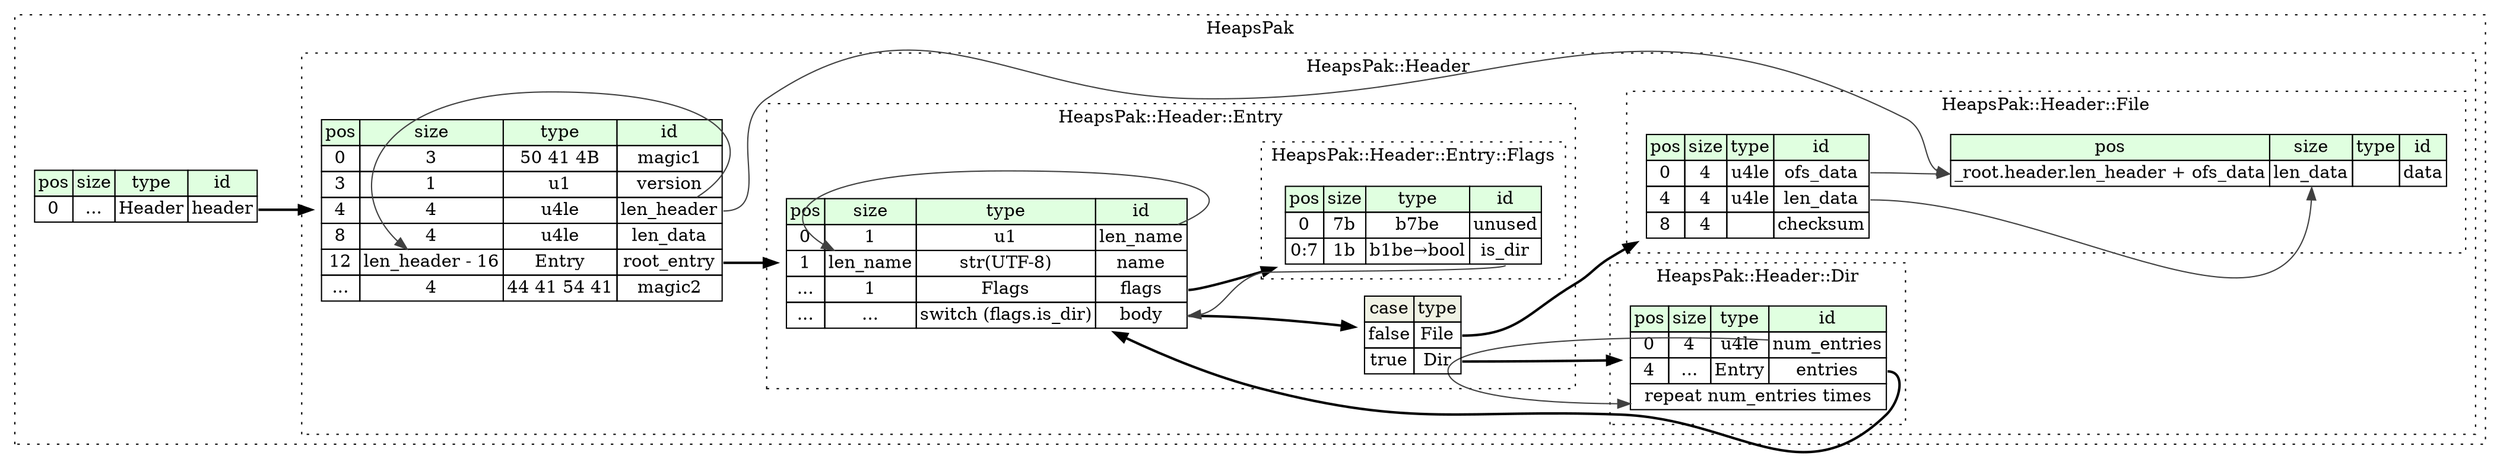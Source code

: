 digraph {
	rankdir=LR;
	node [shape=plaintext];
	subgraph cluster__heaps_pak {
		label="HeapsPak";
		graph[style=dotted];

		heaps_pak__seq [label=<<TABLE BORDER="0" CELLBORDER="1" CELLSPACING="0">
			<TR><TD BGCOLOR="#E0FFE0">pos</TD><TD BGCOLOR="#E0FFE0">size</TD><TD BGCOLOR="#E0FFE0">type</TD><TD BGCOLOR="#E0FFE0">id</TD></TR>
			<TR><TD PORT="header_pos">0</TD><TD PORT="header_size">...</TD><TD>Header</TD><TD PORT="header_type">header</TD></TR>
		</TABLE>>];
		subgraph cluster__header {
			label="HeapsPak::Header";
			graph[style=dotted];

			header__seq [label=<<TABLE BORDER="0" CELLBORDER="1" CELLSPACING="0">
				<TR><TD BGCOLOR="#E0FFE0">pos</TD><TD BGCOLOR="#E0FFE0">size</TD><TD BGCOLOR="#E0FFE0">type</TD><TD BGCOLOR="#E0FFE0">id</TD></TR>
				<TR><TD PORT="magic1_pos">0</TD><TD PORT="magic1_size">3</TD><TD>50 41 4B</TD><TD PORT="magic1_type">magic1</TD></TR>
				<TR><TD PORT="version_pos">3</TD><TD PORT="version_size">1</TD><TD>u1</TD><TD PORT="version_type">version</TD></TR>
				<TR><TD PORT="len_header_pos">4</TD><TD PORT="len_header_size">4</TD><TD>u4le</TD><TD PORT="len_header_type">len_header</TD></TR>
				<TR><TD PORT="len_data_pos">8</TD><TD PORT="len_data_size">4</TD><TD>u4le</TD><TD PORT="len_data_type">len_data</TD></TR>
				<TR><TD PORT="root_entry_pos">12</TD><TD PORT="root_entry_size">len_header - 16</TD><TD>Entry</TD><TD PORT="root_entry_type">root_entry</TD></TR>
				<TR><TD PORT="magic2_pos">...</TD><TD PORT="magic2_size">4</TD><TD>44 41 54 41</TD><TD PORT="magic2_type">magic2</TD></TR>
			</TABLE>>];
			subgraph cluster__dir {
				label="HeapsPak::Header::Dir";
				graph[style=dotted];

				dir__seq [label=<<TABLE BORDER="0" CELLBORDER="1" CELLSPACING="0">
					<TR><TD BGCOLOR="#E0FFE0">pos</TD><TD BGCOLOR="#E0FFE0">size</TD><TD BGCOLOR="#E0FFE0">type</TD><TD BGCOLOR="#E0FFE0">id</TD></TR>
					<TR><TD PORT="num_entries_pos">0</TD><TD PORT="num_entries_size">4</TD><TD>u4le</TD><TD PORT="num_entries_type">num_entries</TD></TR>
					<TR><TD PORT="entries_pos">4</TD><TD PORT="entries_size">...</TD><TD>Entry</TD><TD PORT="entries_type">entries</TD></TR>
					<TR><TD COLSPAN="4" PORT="entries__repeat">repeat num_entries times</TD></TR>
				</TABLE>>];
			}
			subgraph cluster__entry {
				label="HeapsPak::Header::Entry";
				graph[style=dotted];

				entry__seq [label=<<TABLE BORDER="0" CELLBORDER="1" CELLSPACING="0">
					<TR><TD BGCOLOR="#E0FFE0">pos</TD><TD BGCOLOR="#E0FFE0">size</TD><TD BGCOLOR="#E0FFE0">type</TD><TD BGCOLOR="#E0FFE0">id</TD></TR>
					<TR><TD PORT="len_name_pos">0</TD><TD PORT="len_name_size">1</TD><TD>u1</TD><TD PORT="len_name_type">len_name</TD></TR>
					<TR><TD PORT="name_pos">1</TD><TD PORT="name_size">len_name</TD><TD>str(UTF-8)</TD><TD PORT="name_type">name</TD></TR>
					<TR><TD PORT="flags_pos">...</TD><TD PORT="flags_size">1</TD><TD>Flags</TD><TD PORT="flags_type">flags</TD></TR>
					<TR><TD PORT="body_pos">...</TD><TD PORT="body_size">...</TD><TD>switch (flags.is_dir)</TD><TD PORT="body_type">body</TD></TR>
				</TABLE>>];
entry__seq_body_switch [label=<<TABLE BORDER="0" CELLBORDER="1" CELLSPACING="0">
	<TR><TD BGCOLOR="#F0F2E4">case</TD><TD BGCOLOR="#F0F2E4">type</TD></TR>
	<TR><TD>false</TD><TD PORT="case0">File</TD></TR>
	<TR><TD>true</TD><TD PORT="case1">Dir</TD></TR>
</TABLE>>];
				subgraph cluster__flags {
					label="HeapsPak::Header::Entry::Flags";
					graph[style=dotted];

					flags__seq [label=<<TABLE BORDER="0" CELLBORDER="1" CELLSPACING="0">
						<TR><TD BGCOLOR="#E0FFE0">pos</TD><TD BGCOLOR="#E0FFE0">size</TD><TD BGCOLOR="#E0FFE0">type</TD><TD BGCOLOR="#E0FFE0">id</TD></TR>
						<TR><TD PORT="unused_pos">0</TD><TD PORT="unused_size">7b</TD><TD>b7be</TD><TD PORT="unused_type">unused</TD></TR>
						<TR><TD PORT="is_dir_pos">0:7</TD><TD PORT="is_dir_size">1b</TD><TD>b1be→bool</TD><TD PORT="is_dir_type">is_dir</TD></TR>
					</TABLE>>];
				}
			}
			subgraph cluster__file {
				label="HeapsPak::Header::File";
				graph[style=dotted];

				file__seq [label=<<TABLE BORDER="0" CELLBORDER="1" CELLSPACING="0">
					<TR><TD BGCOLOR="#E0FFE0">pos</TD><TD BGCOLOR="#E0FFE0">size</TD><TD BGCOLOR="#E0FFE0">type</TD><TD BGCOLOR="#E0FFE0">id</TD></TR>
					<TR><TD PORT="ofs_data_pos">0</TD><TD PORT="ofs_data_size">4</TD><TD>u4le</TD><TD PORT="ofs_data_type">ofs_data</TD></TR>
					<TR><TD PORT="len_data_pos">4</TD><TD PORT="len_data_size">4</TD><TD>u4le</TD><TD PORT="len_data_type">len_data</TD></TR>
					<TR><TD PORT="checksum_pos">8</TD><TD PORT="checksum_size">4</TD><TD></TD><TD PORT="checksum_type">checksum</TD></TR>
				</TABLE>>];
				file__inst__data [label=<<TABLE BORDER="0" CELLBORDER="1" CELLSPACING="0">
					<TR><TD BGCOLOR="#E0FFE0">pos</TD><TD BGCOLOR="#E0FFE0">size</TD><TD BGCOLOR="#E0FFE0">type</TD><TD BGCOLOR="#E0FFE0">id</TD></TR>
					<TR><TD PORT="data_pos">_root.header.len_header + ofs_data</TD><TD PORT="data_size">len_data</TD><TD></TD><TD PORT="data_type">data</TD></TR>
				</TABLE>>];
			}
		}
	}
	heaps_pak__seq:header_type -> header__seq [style=bold];
	header__seq:len_header_type -> header__seq:root_entry_size [color="#404040"];
	header__seq:root_entry_type -> entry__seq [style=bold];
	dir__seq:entries_type -> entry__seq [style=bold];
	dir__seq:num_entries_type -> dir__seq:entries__repeat [color="#404040"];
	entry__seq:len_name_type -> entry__seq:name_size [color="#404040"];
	entry__seq:flags_type -> flags__seq [style=bold];
	entry__seq:body_type -> entry__seq_body_switch [style=bold];
	entry__seq_body_switch:case0 -> file__seq [style=bold];
	entry__seq_body_switch:case1 -> dir__seq [style=bold];
	flags__seq:is_dir_type -> entry__seq:body_type [color="#404040"];
	header__seq:len_header_type -> file__inst__data:data_pos [color="#404040"];
	file__seq:ofs_data_type -> file__inst__data:data_pos [color="#404040"];
	file__seq:len_data_type -> file__inst__data:data_size [color="#404040"];
}
